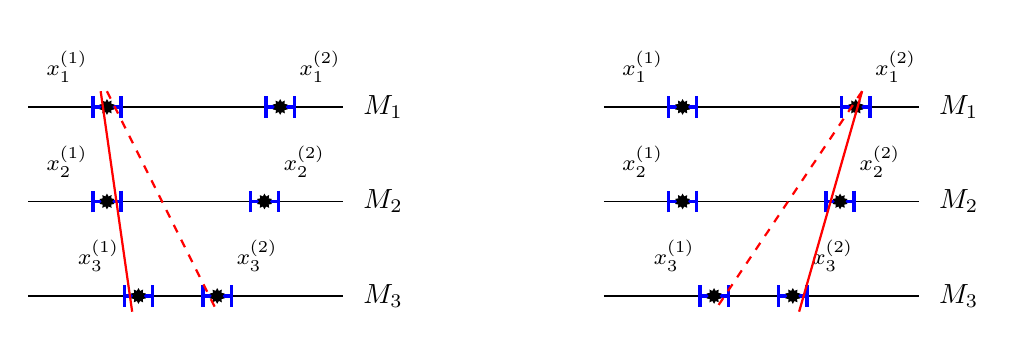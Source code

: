 \begin{tikzpicture}[scale=.4,every node/.style={minimum size=1cm},on grid,every
  text node part/.style={align=center}, declare function={ track(\x) =
    1.+3.0/7.5*\x; trackb(\x) = 1.9+.4/1.5*(\x-2.25); }]
  
  \def \a {2.5}
  \def \b {8}

  \begin{scope}

    \def \y {6}
    \draw (0,\y) -- (10,\y) node[right] {$M_1$};
    \draw[blue,very thick,|-|] ({2.5-.5},\y) -- ({2.5+.5},\y);
    \node[fill,star,star points=10,scale=0.2] (x11) at (2.5,\y) {} node[above left] at
    (x11) {\footnotesize $x_1^{(1)}$};
    \draw[blue,very thick,|-|] ({8-.5},\y) -- ({8+.5},\y);
    \node[fill,star,star points=10,scale=0.2] (x12) at (8,\y) {} node[above right] at
    (x12) {\footnotesize $x_1^{(2)}$};

    \def \y {3}
    \draw (0,\y) -- (10,\y) node[right] {$M_2$};
    \draw[blue,very thick,|-|] ({2.5-.5},\y) -- ({2.5+.5},\y);
    \node[fill,star,star points=10,scale=0.2] (x21) at (2.5,\y) {} node[above left] at
    (x21) {\footnotesize $x_2^{(1)}$};
    \draw[blue,very thick,|-|] ({7.5-.5},\y) -- ({7.5+.5},\y);
    \node[fill,star,star points=10,scale=0.2] (x22) at (7.5,\y) {} node[above right] at
    (x22) {\footnotesize $x_2^{(2)}$};

    \def \y {0}
    \draw (0,\y) -- (10,\y) node[right] {$M_3$};
    \draw[blue,very thick,|-|] ({3.5-.5},\y) -- ({3.5+.5},\y);
    \node[fill,star,star points=10,scale=0.2] (x31) at (3.5,\y) {} node[above left] at
    (x31) {\footnotesize $x_3^{(1)}$};
    \draw[blue,very thick,|-|] ({6-.5},\y) -- ({6+.5},\y);
    \node[fill,star,star points=10,scale=0.2] (x32) at (6,\y) {} node[above right] at
    (x32) {\footnotesize $x_3^{(2)}$};

    %tracks
    \draw[red,thick] (2.3,6.5) -- (3.3,-.5);
    \draw[red,thick,dashed] (2.5,6.5) -- (6,-.5);

  \end{scope}



  \begin{scope}[xshift = 520]
    
       \def \y {6}
    \draw (0,\y) -- (10,\y) node[right] {$M_1$};
    \draw[blue,very thick,|-|] ({2.5-.5},\y) -- ({2.5+.5},\y);
    \node[fill,star,star points=10,scale=0.2] (x11) at (2.5,\y) {} node[above left] at
    (x11) {\footnotesize $x_1^{(1)}$};
    \draw[blue,very thick,|-|] ({8-.5},\y) -- ({8+.5},\y);
    \node[fill,star,star points=10,scale=0.2] (x12) at (8,\y) {} node[above right] at
    (x12) {\footnotesize $x_1^{(2)}$};

    \def \y {3}
    \draw (0,\y) -- (10,\y) node[right] {$M_2$};
    \draw[blue,very thick,|-|] ({2.5-.5},\y) -- ({2.5+.5},\y);
    \node[fill,star,star points=10,scale=0.2] (x21) at (2.5,\y) {} node[above left] at
    (x21) {\footnotesize $x_2^{(1)}$};
    \draw[blue,very thick,|-|] ({7.5-.5},\y) -- ({7.5+.5},\y);
    \node[fill,star,star points=10,scale=0.2] (x22) at (7.5,\y) {} node[above right] at
    (x22) {\footnotesize $x_2^{(2)}$};

    \def \y {0}
    \draw (0,\y) -- (10,\y) node[right] {$M_3$};
    \draw[blue,very thick,|-|] ({3.5-.5},\y) -- ({3.5+.5},\y);
    \node[fill,star,star points=10,scale=0.2] (x31) at (3.5,\y) {} node[above left] at
    (x31) {\footnotesize $x_3^{(1)}$};
    \draw[blue,very thick,|-|] ({6-.5},\y) -- ({6+.5},\y);
    \node[fill,star,star points=10,scale=0.2] (x32) at (6,\y) {} node[above right] at
    (x32) {\footnotesize $x_3^{(2)}$};

    % tracks
    \draw[red,thick,dashed] (8.2,6.5) -- (3.5,-.5);
    \draw[red,thick] (8.2,6.5) -- (6.2,-.5);

  \end{scope}


\end{tikzpicture}
